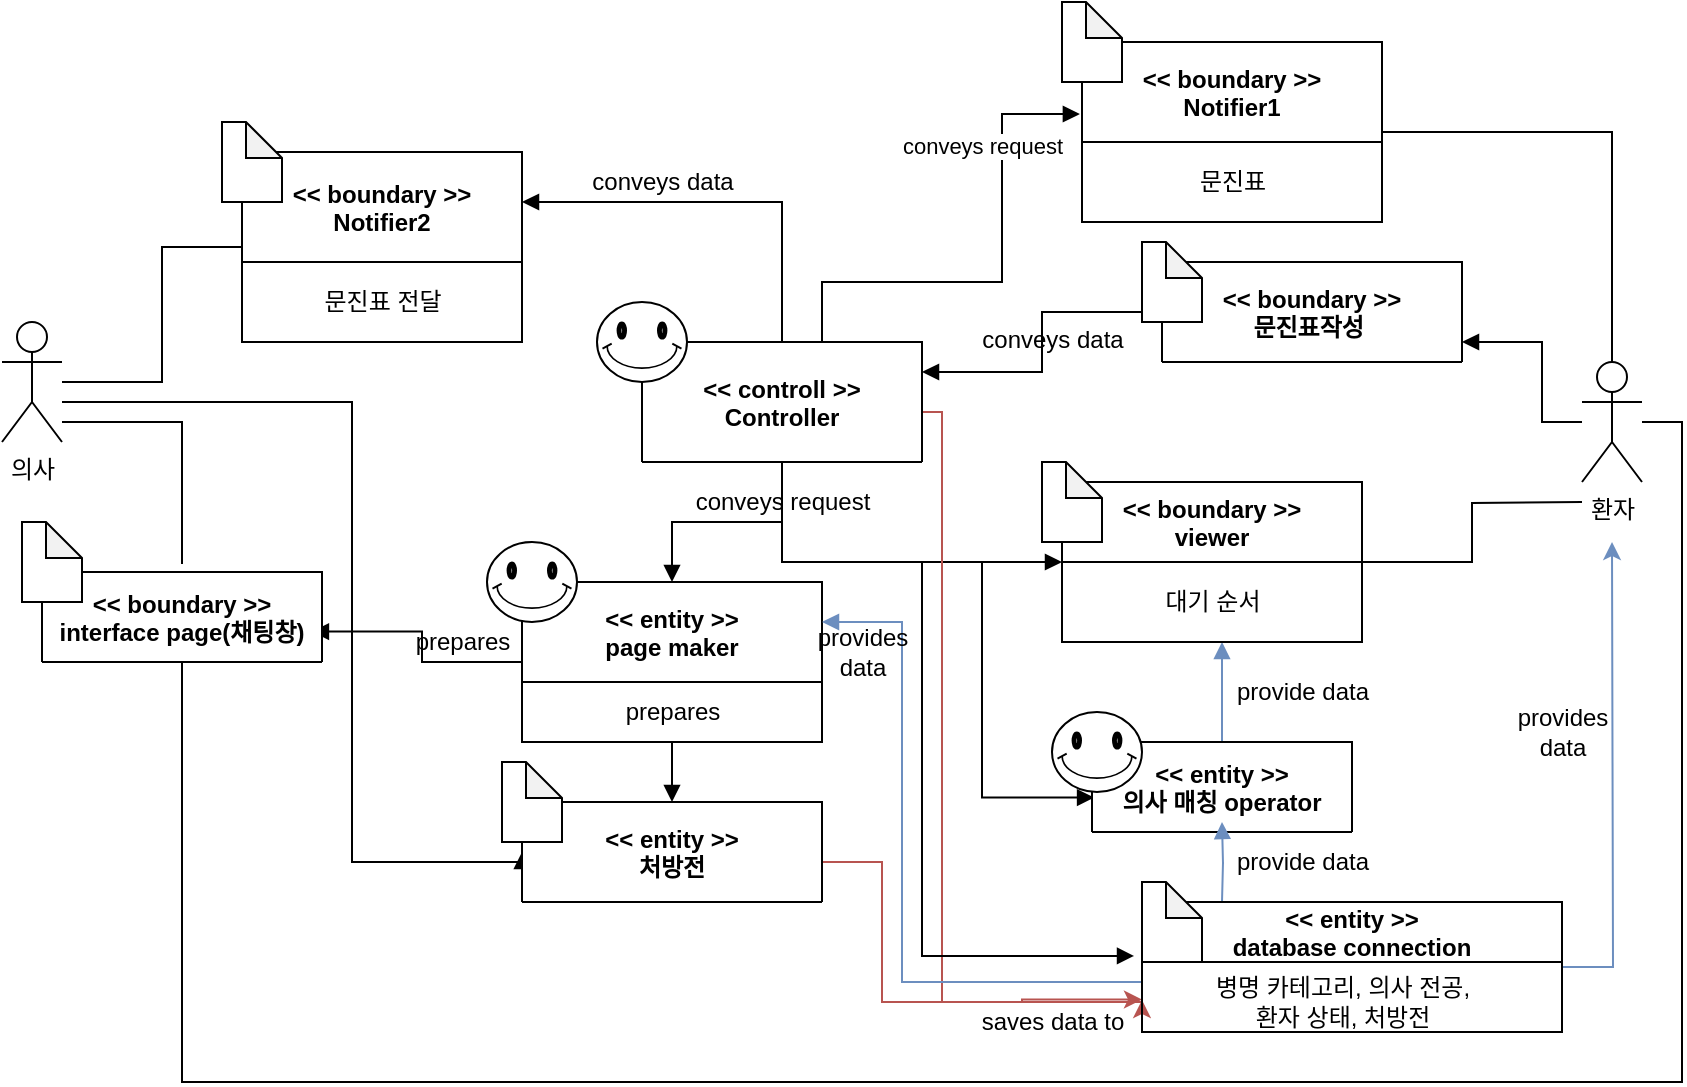 <mxfile version="14.6.6" type="github">
  <diagram id="COMjNyVUd5fdEqpG4wd7" name="Page-1">
    <mxGraphModel dx="946" dy="544" grid="0" gridSize="10" guides="1" tooltips="1" connect="1" arrows="1" fold="1" page="1" pageScale="1" pageWidth="1100" pageHeight="850" math="0" shadow="0">
      <root>
        <mxCell id="0" />
        <mxCell id="1" parent="0" />
        <mxCell id="Dtp3rhjISmE1_UI2CVRm-33" style="edgeStyle=orthogonalEdgeStyle;rounded=0;orthogonalLoop=1;jettySize=auto;html=1;endArrow=none;endFill=0;" parent="1" source="Dtp3rhjISmE1_UI2CVRm-1" edge="1">
          <mxGeometry relative="1" as="geometry">
            <mxPoint x="200" y="351" as="targetPoint" />
            <Array as="points">
              <mxPoint x="200" y="280" />
            </Array>
          </mxGeometry>
        </mxCell>
        <mxCell id="Dtp3rhjISmE1_UI2CVRm-38" style="edgeStyle=orthogonalEdgeStyle;rounded=0;orthogonalLoop=1;jettySize=auto;html=1;endArrow=block;endFill=1;entryX=0;entryY=0.5;entryDx=0;entryDy=0;" parent="1" source="Dtp3rhjISmE1_UI2CVRm-1" target="Dtp3rhjISmE1_UI2CVRm-37" edge="1">
          <mxGeometry relative="1" as="geometry">
            <mxPoint x="390" y="510" as="targetPoint" />
            <Array as="points">
              <mxPoint x="285" y="270" />
              <mxPoint x="285" y="500" />
            </Array>
          </mxGeometry>
        </mxCell>
        <mxCell id="Dtp3rhjISmE1_UI2CVRm-1" value="의사" style="shape=umlActor;verticalLabelPosition=bottom;verticalAlign=top;html=1;outlineConnect=0;" parent="1" vertex="1">
          <mxGeometry x="110" y="230" width="30" height="60" as="geometry" />
        </mxCell>
        <mxCell id="Dtp3rhjISmE1_UI2CVRm-27" style="edgeStyle=orthogonalEdgeStyle;rounded=0;orthogonalLoop=1;jettySize=auto;html=1;endArrow=block;endFill=1;" parent="1" edge="1">
          <mxGeometry relative="1" as="geometry">
            <mxPoint x="840" y="240" as="targetPoint" />
            <Array as="points">
              <mxPoint x="880" y="280" />
              <mxPoint x="880" y="240" />
            </Array>
            <mxPoint x="900" y="280" as="sourcePoint" />
          </mxGeometry>
        </mxCell>
        <mxCell id="Dtp3rhjISmE1_UI2CVRm-34" style="edgeStyle=orthogonalEdgeStyle;rounded=0;orthogonalLoop=1;jettySize=auto;html=1;endArrow=none;endFill=0;entryX=0.5;entryY=1;entryDx=0;entryDy=0;" parent="1" target="Dtp3rhjISmE1_UI2CVRm-71" edge="1">
          <mxGeometry relative="1" as="geometry">
            <mxPoint x="570" y="410" as="targetPoint" />
            <Array as="points">
              <mxPoint x="950" y="280" />
              <mxPoint x="950" y="610" />
              <mxPoint x="200" y="610" />
            </Array>
            <mxPoint x="930" y="280" as="sourcePoint" />
          </mxGeometry>
        </mxCell>
        <mxCell id="Dtp3rhjISmE1_UI2CVRm-3" value="환자" style="shape=umlActor;verticalLabelPosition=bottom;verticalAlign=top;html=1;outlineConnect=0;" parent="1" vertex="1">
          <mxGeometry x="900" y="250" width="30" height="60" as="geometry" />
        </mxCell>
        <mxCell id="Dtp3rhjISmE1_UI2CVRm-41" style="edgeStyle=orthogonalEdgeStyle;rounded=0;orthogonalLoop=1;jettySize=auto;html=1;endArrow=block;endFill=1;" parent="1" source="Dtp3rhjISmE1_UI2CVRm-11" target="Dtp3rhjISmE1_UI2CVRm-95" edge="1">
          <mxGeometry relative="1" as="geometry">
            <Array as="points">
              <mxPoint x="500" y="170" />
            </Array>
          </mxGeometry>
        </mxCell>
        <mxCell id="Dtp3rhjISmE1_UI2CVRm-43" style="edgeStyle=orthogonalEdgeStyle;rounded=0;orthogonalLoop=1;jettySize=auto;html=1;entryX=0;entryY=0.5;entryDx=0;entryDy=0;endArrow=block;endFill=1;startArrow=none;exitX=0.5;exitY=1;exitDx=0;exitDy=0;" parent="1" source="Dtp3rhjISmE1_UI2CVRm-11" target="Dtp3rhjISmE1_UI2CVRm-29" edge="1">
          <mxGeometry relative="1" as="geometry">
            <mxPoint x="600" y="330" as="sourcePoint" />
          </mxGeometry>
        </mxCell>
        <mxCell id="Dtp3rhjISmE1_UI2CVRm-44" style="edgeStyle=orthogonalEdgeStyle;rounded=0;orthogonalLoop=1;jettySize=auto;html=1;exitX=0.5;exitY=1;exitDx=0;exitDy=0;endArrow=block;endFill=1;" parent="1" source="Dtp3rhjISmE1_UI2CVRm-11" target="Dtp3rhjISmE1_UI2CVRm-31" edge="1">
          <mxGeometry relative="1" as="geometry" />
        </mxCell>
        <mxCell id="Dtp3rhjISmE1_UI2CVRm-60" style="edgeStyle=orthogonalEdgeStyle;rounded=0;orthogonalLoop=1;jettySize=auto;html=1;entryX=-0.007;entryY=0.4;entryDx=0;entryDy=0;entryPerimeter=0;endArrow=block;endFill=1;" parent="1" source="Dtp3rhjISmE1_UI2CVRm-11" target="Dtp3rhjISmE1_UI2CVRm-58" edge="1">
          <mxGeometry relative="1" as="geometry">
            <Array as="points">
              <mxPoint x="520" y="210" />
              <mxPoint x="610" y="210" />
              <mxPoint x="610" y="126" />
            </Array>
          </mxGeometry>
        </mxCell>
        <mxCell id="Dtp3rhjISmE1_UI2CVRm-62" value="conveys request" style="edgeLabel;html=1;align=center;verticalAlign=middle;resizable=0;points=[];" parent="Dtp3rhjISmE1_UI2CVRm-60" vertex="1" connectable="0">
          <mxGeometry x="0.132" y="4" relative="1" as="geometry">
            <mxPoint x="-6" y="-51" as="offset" />
          </mxGeometry>
        </mxCell>
        <mxCell id="Dtp3rhjISmE1_UI2CVRm-83" style="edgeStyle=orthogonalEdgeStyle;rounded=0;orthogonalLoop=1;jettySize=auto;html=1;entryX=0.008;entryY=0.617;entryDx=0;entryDy=0;endArrow=block;endFill=1;entryPerimeter=0;" parent="1" source="Dtp3rhjISmE1_UI2CVRm-11" target="Dtp3rhjISmE1_UI2CVRm-14" edge="1">
          <mxGeometry relative="1" as="geometry">
            <Array as="points">
              <mxPoint x="500" y="350" />
              <mxPoint x="600" y="350" />
              <mxPoint x="600" y="468" />
            </Array>
          </mxGeometry>
        </mxCell>
        <mxCell id="wn1Ma4d93fsSA7fBZUdU-14" style="edgeStyle=orthogonalEdgeStyle;rounded=0;orthogonalLoop=1;jettySize=auto;html=1;entryX=0;entryY=0.75;entryDx=0;entryDy=0;fillColor=#f8cecc;strokeColor=#b85450;" edge="1" parent="1" source="Dtp3rhjISmE1_UI2CVRm-11" target="Dtp3rhjISmE1_UI2CVRm-63">
          <mxGeometry relative="1" as="geometry">
            <mxPoint x="620" y="553" as="targetPoint" />
            <Array as="points">
              <mxPoint x="580" y="275" />
              <mxPoint x="580" y="570" />
              <mxPoint x="620" y="570" />
              <mxPoint x="620" y="569" />
            </Array>
          </mxGeometry>
        </mxCell>
        <mxCell id="Dtp3rhjISmE1_UI2CVRm-11" value="&lt;&lt; controll &gt;&gt;&#xa;Controller" style="swimlane;startSize=60;" parent="1" vertex="1">
          <mxGeometry x="430" y="240" width="140" height="60" as="geometry" />
        </mxCell>
        <mxCell id="Dtp3rhjISmE1_UI2CVRm-100" value="" style="verticalLabelPosition=bottom;verticalAlign=top;html=1;shape=mxgraph.basic.smiley" parent="Dtp3rhjISmE1_UI2CVRm-11" vertex="1">
          <mxGeometry x="-22.5" y="-20" width="45" height="40" as="geometry" />
        </mxCell>
        <mxCell id="wn1Ma4d93fsSA7fBZUdU-39" style="edgeStyle=orthogonalEdgeStyle;rounded=0;orthogonalLoop=1;jettySize=auto;html=1;endArrow=block;endFill=1;fillColor=#dae8fc;strokeColor=#6c8ebf;" edge="1" parent="1" source="Dtp3rhjISmE1_UI2CVRm-14">
          <mxGeometry relative="1" as="geometry">
            <mxPoint x="720" y="390" as="targetPoint" />
          </mxGeometry>
        </mxCell>
        <mxCell id="Dtp3rhjISmE1_UI2CVRm-14" value="&lt;&lt; entity &gt;&gt;&#xa;의사 매칭 operator" style="swimlane;startSize=50;" parent="1" vertex="1">
          <mxGeometry x="655" y="440" width="130" height="45" as="geometry" />
        </mxCell>
        <mxCell id="Dtp3rhjISmE1_UI2CVRm-101" value="" style="verticalLabelPosition=bottom;verticalAlign=top;html=1;shape=mxgraph.basic.smiley" parent="Dtp3rhjISmE1_UI2CVRm-14" vertex="1">
          <mxGeometry x="-20" y="-15" width="45" height="40" as="geometry" />
        </mxCell>
        <mxCell id="wn1Ma4d93fsSA7fBZUdU-36" style="edgeStyle=orthogonalEdgeStyle;rounded=0;orthogonalLoop=1;jettySize=auto;html=1;entryX=1;entryY=0.25;entryDx=0;entryDy=0;endArrow=block;endFill=1;" edge="1" parent="1" source="Dtp3rhjISmE1_UI2CVRm-23" target="Dtp3rhjISmE1_UI2CVRm-11">
          <mxGeometry relative="1" as="geometry" />
        </mxCell>
        <mxCell id="Dtp3rhjISmE1_UI2CVRm-23" value="&lt;&lt; boundary &gt;&gt;&#xa;문진표작성 " style="swimlane;startSize=50;" parent="1" vertex="1">
          <mxGeometry x="690" y="200" width="150" height="50" as="geometry" />
        </mxCell>
        <mxCell id="wn1Ma4d93fsSA7fBZUdU-25" value="" style="shape=note;whiteSpace=wrap;html=1;backgroundOutline=1;darkOpacity=0.05;size=18;" vertex="1" parent="Dtp3rhjISmE1_UI2CVRm-23">
          <mxGeometry x="-10" y="-10" width="30" height="40" as="geometry" />
        </mxCell>
        <mxCell id="Dtp3rhjISmE1_UI2CVRm-39" style="edgeStyle=orthogonalEdgeStyle;rounded=0;orthogonalLoop=1;jettySize=auto;html=1;endArrow=none;endFill=0;" parent="1" source="Dtp3rhjISmE1_UI2CVRm-29" edge="1">
          <mxGeometry relative="1" as="geometry">
            <mxPoint x="900" y="320" as="targetPoint" />
          </mxGeometry>
        </mxCell>
        <mxCell id="Dtp3rhjISmE1_UI2CVRm-29" value="&lt;&lt; boundary &gt;&gt;&#xa;viewer" style="swimlane;startSize=40;" parent="1" vertex="1">
          <mxGeometry x="640" y="310" width="150" height="80" as="geometry" />
        </mxCell>
        <mxCell id="Dtp3rhjISmE1_UI2CVRm-46" value="대기 순서" style="text;html=1;align=center;verticalAlign=middle;resizable=0;points=[];autosize=1;strokeColor=none;" parent="Dtp3rhjISmE1_UI2CVRm-29" vertex="1">
          <mxGeometry x="45" y="50" width="60" height="20" as="geometry" />
        </mxCell>
        <mxCell id="wn1Ma4d93fsSA7fBZUdU-26" value="" style="shape=note;whiteSpace=wrap;html=1;backgroundOutline=1;darkOpacity=0.05;size=18;" vertex="1" parent="Dtp3rhjISmE1_UI2CVRm-29">
          <mxGeometry x="-10" y="-10" width="30" height="40" as="geometry" />
        </mxCell>
        <mxCell id="wn1Ma4d93fsSA7fBZUdU-30" style="edgeStyle=orthogonalEdgeStyle;rounded=0;orthogonalLoop=1;jettySize=auto;html=1;entryX=0.5;entryY=0;entryDx=0;entryDy=0;endArrow=block;endFill=1;" edge="1" parent="1" source="Dtp3rhjISmE1_UI2CVRm-31" target="Dtp3rhjISmE1_UI2CVRm-37">
          <mxGeometry relative="1" as="geometry" />
        </mxCell>
        <mxCell id="wn1Ma4d93fsSA7fBZUdU-35" style="edgeStyle=orthogonalEdgeStyle;rounded=0;orthogonalLoop=1;jettySize=auto;html=1;entryX=0.964;entryY=0.662;entryDx=0;entryDy=0;entryPerimeter=0;endArrow=block;endFill=1;" edge="1" parent="1" source="Dtp3rhjISmE1_UI2CVRm-31" target="Dtp3rhjISmE1_UI2CVRm-71">
          <mxGeometry relative="1" as="geometry" />
        </mxCell>
        <mxCell id="Dtp3rhjISmE1_UI2CVRm-31" value="&lt;&lt; entity &gt;&gt;&#xa;page maker" style="swimlane;startSize=50;" parent="1" vertex="1">
          <mxGeometry x="370" y="360" width="150" height="80" as="geometry" />
        </mxCell>
        <mxCell id="wn1Ma4d93fsSA7fBZUdU-31" value="prepares" style="text;html=1;align=center;verticalAlign=middle;resizable=0;points=[];autosize=1;strokeColor=none;" vertex="1" parent="Dtp3rhjISmE1_UI2CVRm-31">
          <mxGeometry x="45" y="55" width="60" height="20" as="geometry" />
        </mxCell>
        <mxCell id="wn1Ma4d93fsSA7fBZUdU-22" style="edgeStyle=orthogonalEdgeStyle;rounded=0;orthogonalLoop=1;jettySize=auto;html=1;fillColor=#f8cecc;strokeColor=#b85450;" edge="1" parent="1" source="Dtp3rhjISmE1_UI2CVRm-37">
          <mxGeometry relative="1" as="geometry">
            <mxPoint x="680" y="569" as="targetPoint" />
            <Array as="points">
              <mxPoint x="550" y="500" />
              <mxPoint x="550" y="570" />
              <mxPoint x="680" y="570" />
            </Array>
          </mxGeometry>
        </mxCell>
        <mxCell id="Dtp3rhjISmE1_UI2CVRm-37" value="&lt;&lt; entity &gt;&gt;&#xa;처방전" style="swimlane;startSize=50;" parent="1" vertex="1">
          <mxGeometry x="370" y="470" width="150" height="50" as="geometry" />
        </mxCell>
        <mxCell id="wn1Ma4d93fsSA7fBZUdU-3" value="" style="shape=note;whiteSpace=wrap;html=1;backgroundOutline=1;darkOpacity=0.05;size=18;" vertex="1" parent="Dtp3rhjISmE1_UI2CVRm-37">
          <mxGeometry x="-10" y="-20" width="30" height="40" as="geometry" />
        </mxCell>
        <mxCell id="Dtp3rhjISmE1_UI2CVRm-61" style="edgeStyle=orthogonalEdgeStyle;rounded=0;orthogonalLoop=1;jettySize=auto;html=1;endArrow=none;endFill=0;" parent="1" source="Dtp3rhjISmE1_UI2CVRm-58" target="Dtp3rhjISmE1_UI2CVRm-3" edge="1">
          <mxGeometry relative="1" as="geometry" />
        </mxCell>
        <mxCell id="Dtp3rhjISmE1_UI2CVRm-58" value="&lt;&lt; boundary &gt;&gt;&#xa;Notifier1" style="swimlane;startSize=50;" parent="1" vertex="1">
          <mxGeometry x="650" y="90" width="150" height="90" as="geometry" />
        </mxCell>
        <mxCell id="Dtp3rhjISmE1_UI2CVRm-59" value="문진표" style="text;html=1;align=center;verticalAlign=middle;resizable=0;points=[];autosize=1;strokeColor=none;" parent="Dtp3rhjISmE1_UI2CVRm-58" vertex="1">
          <mxGeometry x="50" y="60" width="50" height="20" as="geometry" />
        </mxCell>
        <mxCell id="wn1Ma4d93fsSA7fBZUdU-6" value="" style="shape=note;whiteSpace=wrap;html=1;backgroundOutline=1;darkOpacity=0.05;size=18;" vertex="1" parent="Dtp3rhjISmE1_UI2CVRm-58">
          <mxGeometry x="-10" y="-20" width="30" height="40" as="geometry" />
        </mxCell>
        <mxCell id="Dtp3rhjISmE1_UI2CVRm-88" style="edgeStyle=orthogonalEdgeStyle;rounded=0;orthogonalLoop=1;jettySize=auto;html=1;endArrow=block;endFill=1;fillColor=#dae8fc;strokeColor=#6c8ebf;" parent="1" edge="1">
          <mxGeometry relative="1" as="geometry">
            <mxPoint x="720" y="480" as="targetPoint" />
            <mxPoint x="720" y="520" as="sourcePoint" />
          </mxGeometry>
        </mxCell>
        <mxCell id="wn1Ma4d93fsSA7fBZUdU-23" style="edgeStyle=orthogonalEdgeStyle;rounded=0;orthogonalLoop=1;jettySize=auto;html=1;fillColor=#dae8fc;strokeColor=#6c8ebf;" edge="1" parent="1" source="Dtp3rhjISmE1_UI2CVRm-63">
          <mxGeometry relative="1" as="geometry">
            <mxPoint x="915" y="340" as="targetPoint" />
          </mxGeometry>
        </mxCell>
        <mxCell id="wn1Ma4d93fsSA7fBZUdU-33" style="edgeStyle=orthogonalEdgeStyle;rounded=0;orthogonalLoop=1;jettySize=auto;html=1;entryX=1;entryY=0.25;entryDx=0;entryDy=0;endArrow=block;endFill=1;fillColor=#dae8fc;strokeColor=#6c8ebf;" edge="1" parent="1" source="Dtp3rhjISmE1_UI2CVRm-63" target="Dtp3rhjISmE1_UI2CVRm-31">
          <mxGeometry relative="1" as="geometry">
            <Array as="points">
              <mxPoint x="560" y="560" />
              <mxPoint x="560" y="380" />
            </Array>
          </mxGeometry>
        </mxCell>
        <mxCell id="Dtp3rhjISmE1_UI2CVRm-63" value="&lt;&lt; entity &gt;&gt;&#xa;database connection" style="swimlane;startSize=30;" parent="1" vertex="1">
          <mxGeometry x="680" y="520" width="210" height="65" as="geometry" />
        </mxCell>
        <mxCell id="Dtp3rhjISmE1_UI2CVRm-78" value="병명 카테고리, 의사 전공, &lt;br&gt;환자 상태, 처방전" style="text;html=1;align=center;verticalAlign=middle;resizable=0;points=[];autosize=1;strokeColor=none;" parent="Dtp3rhjISmE1_UI2CVRm-63" vertex="1">
          <mxGeometry x="30" y="35" width="140" height="30" as="geometry" />
        </mxCell>
        <mxCell id="wn1Ma4d93fsSA7fBZUdU-4" value="" style="shape=note;whiteSpace=wrap;html=1;backgroundOutline=1;darkOpacity=0.05;size=18;" vertex="1" parent="Dtp3rhjISmE1_UI2CVRm-63">
          <mxGeometry y="-10" width="30" height="40" as="geometry" />
        </mxCell>
        <mxCell id="Dtp3rhjISmE1_UI2CVRm-71" value="&lt;&lt; boundary &gt;&gt;&#xa;interface page(채팅창)" style="swimlane;startSize=45;" parent="1" vertex="1">
          <mxGeometry x="130" y="355" width="140" height="45" as="geometry" />
        </mxCell>
        <mxCell id="wn1Ma4d93fsSA7fBZUdU-11" value="" style="shape=note;whiteSpace=wrap;html=1;backgroundOutline=1;darkOpacity=0.05;size=18;" vertex="1" parent="Dtp3rhjISmE1_UI2CVRm-71">
          <mxGeometry x="-10" y="-25" width="30" height="40" as="geometry" />
        </mxCell>
        <mxCell id="wn1Ma4d93fsSA7fBZUdU-27" style="edgeStyle=orthogonalEdgeStyle;rounded=0;orthogonalLoop=1;jettySize=auto;html=1;entryX=-0.019;entryY=0.415;entryDx=0;entryDy=0;endArrow=block;endFill=1;entryPerimeter=0;" edge="1" parent="1" source="Dtp3rhjISmE1_UI2CVRm-75" target="Dtp3rhjISmE1_UI2CVRm-63">
          <mxGeometry relative="1" as="geometry">
            <Array as="points">
              <mxPoint x="500" y="350" />
              <mxPoint x="570" y="350" />
              <mxPoint x="570" y="547" />
            </Array>
          </mxGeometry>
        </mxCell>
        <mxCell id="Dtp3rhjISmE1_UI2CVRm-75" value="conveys request" style="text;html=1;align=center;verticalAlign=middle;resizable=0;points=[];autosize=1;strokeColor=none;" parent="1" vertex="1">
          <mxGeometry x="450" y="310" width="100" height="20" as="geometry" />
        </mxCell>
        <mxCell id="Dtp3rhjISmE1_UI2CVRm-86" value="provide data" style="text;html=1;align=center;verticalAlign=middle;resizable=0;points=[];autosize=1;strokeColor=none;" parent="1" vertex="1">
          <mxGeometry x="720" y="490" width="80" height="20" as="geometry" />
        </mxCell>
        <mxCell id="Dtp3rhjISmE1_UI2CVRm-96" style="edgeStyle=orthogonalEdgeStyle;rounded=0;orthogonalLoop=1;jettySize=auto;html=1;endArrow=none;endFill=0;" parent="1" source="Dtp3rhjISmE1_UI2CVRm-95" edge="1">
          <mxGeometry relative="1" as="geometry">
            <mxPoint x="140" y="260" as="targetPoint" />
            <Array as="points">
              <mxPoint x="190" y="193" />
              <mxPoint x="190" y="260" />
            </Array>
          </mxGeometry>
        </mxCell>
        <mxCell id="Dtp3rhjISmE1_UI2CVRm-95" value="&lt;&lt; boundary &gt;&gt;&#xa;Notifier2" style="swimlane;startSize=55;" parent="1" vertex="1">
          <mxGeometry x="230" y="145" width="140" height="95" as="geometry" />
        </mxCell>
        <mxCell id="Dtp3rhjISmE1_UI2CVRm-109" value="문진표 전달" style="text;html=1;align=center;verticalAlign=middle;resizable=0;points=[];autosize=1;strokeColor=none;" parent="Dtp3rhjISmE1_UI2CVRm-95" vertex="1">
          <mxGeometry x="35" y="65" width="70" height="20" as="geometry" />
        </mxCell>
        <mxCell id="wn1Ma4d93fsSA7fBZUdU-8" value="" style="shape=note;whiteSpace=wrap;html=1;backgroundOutline=1;darkOpacity=0.05;size=18;" vertex="1" parent="Dtp3rhjISmE1_UI2CVRm-95">
          <mxGeometry x="-10" y="-15" width="30" height="40" as="geometry" />
        </mxCell>
        <mxCell id="Dtp3rhjISmE1_UI2CVRm-105" value="" style="verticalLabelPosition=bottom;verticalAlign=top;html=1;shape=mxgraph.basic.smiley" parent="1" vertex="1">
          <mxGeometry x="352.5" y="340" width="45" height="40" as="geometry" />
        </mxCell>
        <mxCell id="wn1Ma4d93fsSA7fBZUdU-13" value="conveys data" style="text;html=1;align=center;verticalAlign=middle;resizable=0;points=[];autosize=1;strokeColor=none;" vertex="1" parent="1">
          <mxGeometry x="395" y="150" width="90" height="20" as="geometry" />
        </mxCell>
        <mxCell id="wn1Ma4d93fsSA7fBZUdU-15" value="saves data to" style="text;html=1;align=center;verticalAlign=middle;resizable=0;points=[];autosize=1;strokeColor=none;" vertex="1" parent="1">
          <mxGeometry x="590" y="570" width="90" height="20" as="geometry" />
        </mxCell>
        <mxCell id="wn1Ma4d93fsSA7fBZUdU-17" value="provide data" style="text;html=1;align=center;verticalAlign=middle;resizable=0;points=[];autosize=1;strokeColor=none;" vertex="1" parent="1">
          <mxGeometry x="720" y="405" width="80" height="20" as="geometry" />
        </mxCell>
        <mxCell id="wn1Ma4d93fsSA7fBZUdU-20" value="provides&lt;br&gt;data" style="text;html=1;align=center;verticalAlign=middle;resizable=0;points=[];autosize=1;strokeColor=none;" vertex="1" parent="1">
          <mxGeometry x="510" y="380" width="60" height="30" as="geometry" />
        </mxCell>
        <mxCell id="wn1Ma4d93fsSA7fBZUdU-32" value="provides &lt;br&gt;data" style="text;html=1;align=center;verticalAlign=middle;resizable=0;points=[];autosize=1;strokeColor=none;" vertex="1" parent="1">
          <mxGeometry x="860" y="420" width="60" height="30" as="geometry" />
        </mxCell>
        <mxCell id="wn1Ma4d93fsSA7fBZUdU-12" value="prepares" style="text;html=1;align=center;verticalAlign=middle;resizable=0;points=[];autosize=1;strokeColor=none;" vertex="1" parent="1">
          <mxGeometry x="310" y="380" width="60" height="20" as="geometry" />
        </mxCell>
        <mxCell id="wn1Ma4d93fsSA7fBZUdU-38" style="edgeStyle=orthogonalEdgeStyle;rounded=0;orthogonalLoop=1;jettySize=auto;html=1;exitX=0.5;exitY=1;exitDx=0;exitDy=0;endArrow=none;endFill=0;" edge="1" parent="1" source="Dtp3rhjISmE1_UI2CVRm-14" target="Dtp3rhjISmE1_UI2CVRm-14">
          <mxGeometry relative="1" as="geometry" />
        </mxCell>
        <mxCell id="wn1Ma4d93fsSA7fBZUdU-41" value="conveys data" style="text;html=1;align=center;verticalAlign=middle;resizable=0;points=[];autosize=1;strokeColor=none;" vertex="1" parent="1">
          <mxGeometry x="594.5" y="230" width="81" height="18" as="geometry" />
        </mxCell>
      </root>
    </mxGraphModel>
  </diagram>
</mxfile>
